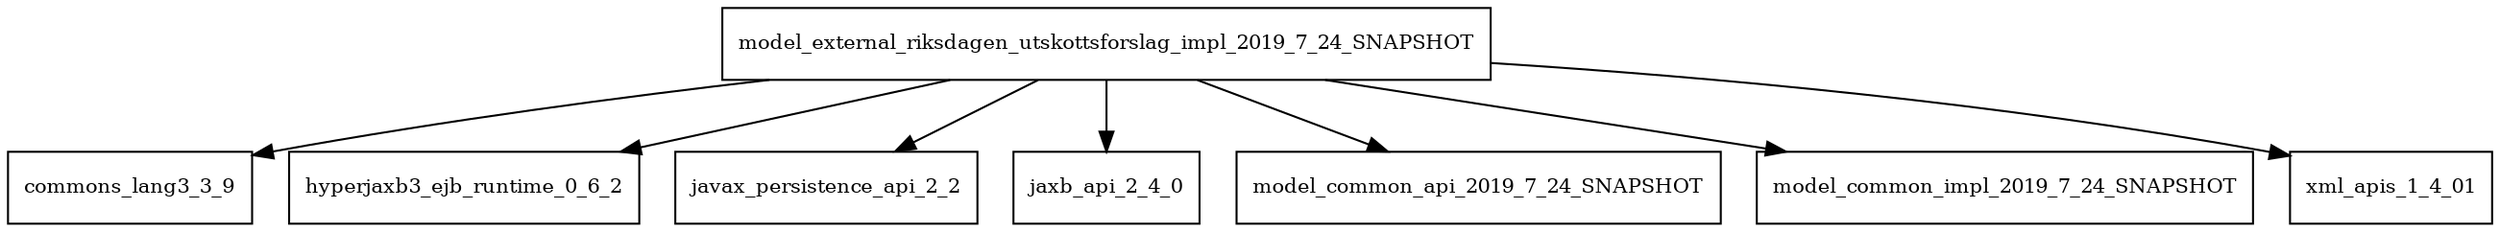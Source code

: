 digraph model_external_riksdagen_utskottsforslag_impl_2019_7_24_SNAPSHOT_dependencies {
  node [shape = box, fontsize=10.0];
  model_external_riksdagen_utskottsforslag_impl_2019_7_24_SNAPSHOT -> commons_lang3_3_9;
  model_external_riksdagen_utskottsforslag_impl_2019_7_24_SNAPSHOT -> hyperjaxb3_ejb_runtime_0_6_2;
  model_external_riksdagen_utskottsforslag_impl_2019_7_24_SNAPSHOT -> javax_persistence_api_2_2;
  model_external_riksdagen_utskottsforslag_impl_2019_7_24_SNAPSHOT -> jaxb_api_2_4_0;
  model_external_riksdagen_utskottsforslag_impl_2019_7_24_SNAPSHOT -> model_common_api_2019_7_24_SNAPSHOT;
  model_external_riksdagen_utskottsforslag_impl_2019_7_24_SNAPSHOT -> model_common_impl_2019_7_24_SNAPSHOT;
  model_external_riksdagen_utskottsforslag_impl_2019_7_24_SNAPSHOT -> xml_apis_1_4_01;
}
